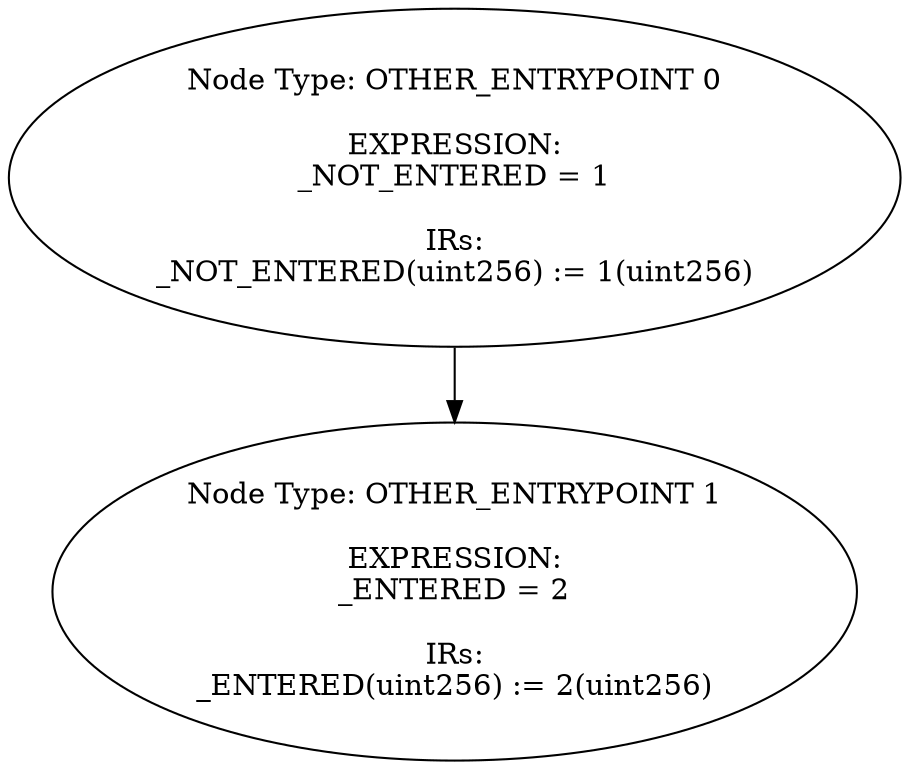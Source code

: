 digraph{
0[label="Node Type: OTHER_ENTRYPOINT 0

EXPRESSION:
_NOT_ENTERED = 1

IRs:
_NOT_ENTERED(uint256) := 1(uint256)"];
0->1;
1[label="Node Type: OTHER_ENTRYPOINT 1

EXPRESSION:
_ENTERED = 2

IRs:
_ENTERED(uint256) := 2(uint256)"];
}
